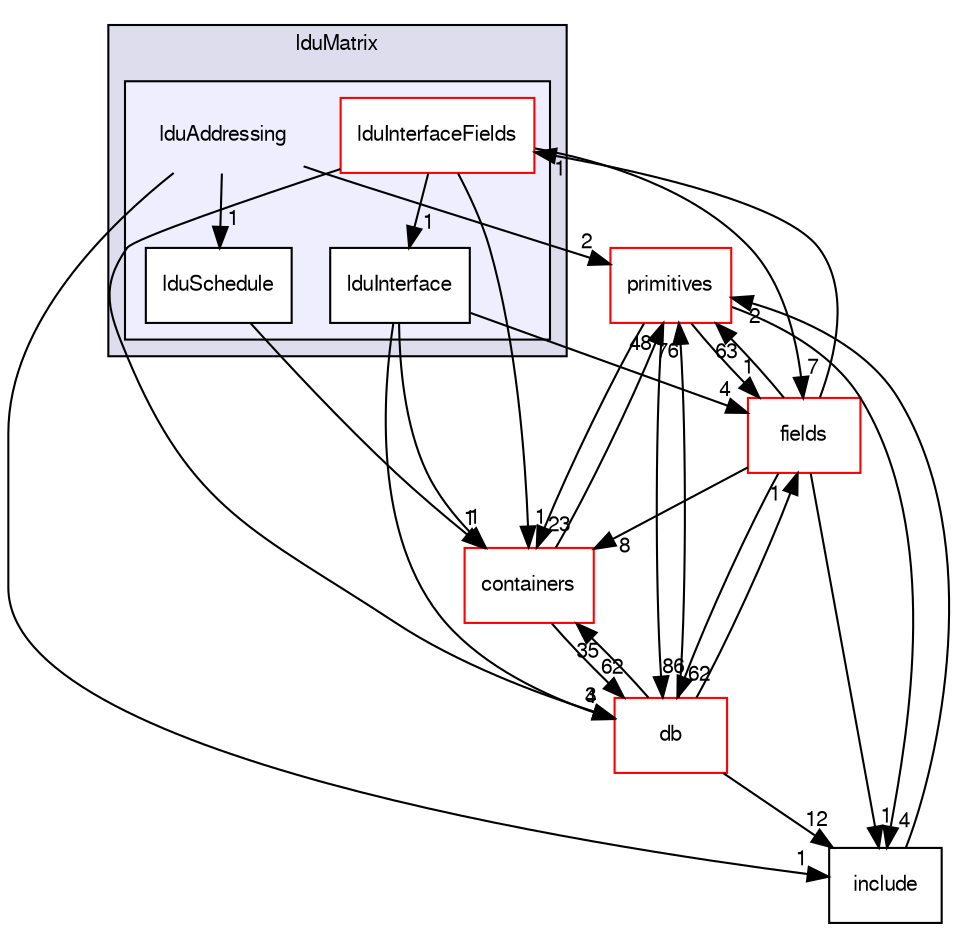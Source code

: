 digraph "src/OpenFOAM/matrices/lduMatrix/lduAddressing" {
  bgcolor=transparent;
  compound=true
  node [ fontsize="10", fontname="FreeSans"];
  edge [ labelfontsize="10", labelfontname="FreeSans"];
  subgraph clusterdir_bce8a1f1efa9a7681b85c119e7b79042 {
    graph [ bgcolor="#ddddee", pencolor="black", label="lduMatrix" fontname="FreeSans", fontsize="10", URL="dir_bce8a1f1efa9a7681b85c119e7b79042.html"]
  subgraph clusterdir_12547202c65033a69d4e18947f2fbe2a {
    graph [ bgcolor="#eeeeff", pencolor="black", label="" URL="dir_12547202c65033a69d4e18947f2fbe2a.html"];
    dir_12547202c65033a69d4e18947f2fbe2a [shape=plaintext label="lduAddressing"];
    dir_ac9806e1218e6f4577e01d62bb1655cd [shape=box label="lduInterface" color="black" fillcolor="white" style="filled" URL="dir_ac9806e1218e6f4577e01d62bb1655cd.html"];
    dir_dcd52ee40db40a986002fe7976fc48d2 [shape=box label="lduInterfaceFields" color="red" fillcolor="white" style="filled" URL="dir_dcd52ee40db40a986002fe7976fc48d2.html"];
    dir_72c95df18b7aec0176d73d302e28ac90 [shape=box label="lduSchedule" color="black" fillcolor="white" style="filled" URL="dir_72c95df18b7aec0176d73d302e28ac90.html"];
  }
  }
  dir_962442b8f989d5529fab5e0f0e4ffb74 [shape=box label="fields" color="red" URL="dir_962442b8f989d5529fab5e0f0e4ffb74.html"];
  dir_19d0872053bde092be81d7fe3f56cbf7 [shape=box label="containers" color="red" URL="dir_19d0872053bde092be81d7fe3f56cbf7.html"];
  dir_63c634f7a7cfd679ac26c67fb30fc32f [shape=box label="db" color="red" URL="dir_63c634f7a7cfd679ac26c67fb30fc32f.html"];
  dir_3e50f45338116b169052b428016851aa [shape=box label="primitives" color="red" URL="dir_3e50f45338116b169052b428016851aa.html"];
  dir_e954e9f5966bc1c681a414ec8bd0ee15 [shape=box label="include" URL="dir_e954e9f5966bc1c681a414ec8bd0ee15.html"];
  dir_72c95df18b7aec0176d73d302e28ac90->dir_19d0872053bde092be81d7fe3f56cbf7 [headlabel="1", labeldistance=1.5 headhref="dir_001981_001737.html"];
  dir_ac9806e1218e6f4577e01d62bb1655cd->dir_962442b8f989d5529fab5e0f0e4ffb74 [headlabel="4", labeldistance=1.5 headhref="dir_001976_001856.html"];
  dir_ac9806e1218e6f4577e01d62bb1655cd->dir_19d0872053bde092be81d7fe3f56cbf7 [headlabel="1", labeldistance=1.5 headhref="dir_001976_001737.html"];
  dir_ac9806e1218e6f4577e01d62bb1655cd->dir_63c634f7a7cfd679ac26c67fb30fc32f [headlabel="4", labeldistance=1.5 headhref="dir_001976_001787.html"];
  dir_962442b8f989d5529fab5e0f0e4ffb74->dir_19d0872053bde092be81d7fe3f56cbf7 [headlabel="8", labeldistance=1.5 headhref="dir_001856_001737.html"];
  dir_962442b8f989d5529fab5e0f0e4ffb74->dir_63c634f7a7cfd679ac26c67fb30fc32f [headlabel="62", labeldistance=1.5 headhref="dir_001856_001787.html"];
  dir_962442b8f989d5529fab5e0f0e4ffb74->dir_3e50f45338116b169052b428016851aa [headlabel="63", labeldistance=1.5 headhref="dir_001856_002157.html"];
  dir_962442b8f989d5529fab5e0f0e4ffb74->dir_e954e9f5966bc1c681a414ec8bd0ee15 [headlabel="1", labeldistance=1.5 headhref="dir_001856_001952.html"];
  dir_962442b8f989d5529fab5e0f0e4ffb74->dir_dcd52ee40db40a986002fe7976fc48d2 [headlabel="1", labeldistance=1.5 headhref="dir_001856_001977.html"];
  dir_19d0872053bde092be81d7fe3f56cbf7->dir_63c634f7a7cfd679ac26c67fb30fc32f [headlabel="62", labeldistance=1.5 headhref="dir_001737_001787.html"];
  dir_19d0872053bde092be81d7fe3f56cbf7->dir_3e50f45338116b169052b428016851aa [headlabel="48", labeldistance=1.5 headhref="dir_001737_002157.html"];
  dir_63c634f7a7cfd679ac26c67fb30fc32f->dir_962442b8f989d5529fab5e0f0e4ffb74 [headlabel="1", labeldistance=1.5 headhref="dir_001787_001856.html"];
  dir_63c634f7a7cfd679ac26c67fb30fc32f->dir_19d0872053bde092be81d7fe3f56cbf7 [headlabel="35", labeldistance=1.5 headhref="dir_001787_001737.html"];
  dir_63c634f7a7cfd679ac26c67fb30fc32f->dir_3e50f45338116b169052b428016851aa [headlabel="76", labeldistance=1.5 headhref="dir_001787_002157.html"];
  dir_63c634f7a7cfd679ac26c67fb30fc32f->dir_e954e9f5966bc1c681a414ec8bd0ee15 [headlabel="12", labeldistance=1.5 headhref="dir_001787_001952.html"];
  dir_12547202c65033a69d4e18947f2fbe2a->dir_72c95df18b7aec0176d73d302e28ac90 [headlabel="1", labeldistance=1.5 headhref="dir_001975_001981.html"];
  dir_12547202c65033a69d4e18947f2fbe2a->dir_3e50f45338116b169052b428016851aa [headlabel="2", labeldistance=1.5 headhref="dir_001975_002157.html"];
  dir_12547202c65033a69d4e18947f2fbe2a->dir_e954e9f5966bc1c681a414ec8bd0ee15 [headlabel="1", labeldistance=1.5 headhref="dir_001975_001952.html"];
  dir_3e50f45338116b169052b428016851aa->dir_962442b8f989d5529fab5e0f0e4ffb74 [headlabel="1", labeldistance=1.5 headhref="dir_002157_001856.html"];
  dir_3e50f45338116b169052b428016851aa->dir_19d0872053bde092be81d7fe3f56cbf7 [headlabel="23", labeldistance=1.5 headhref="dir_002157_001737.html"];
  dir_3e50f45338116b169052b428016851aa->dir_63c634f7a7cfd679ac26c67fb30fc32f [headlabel="86", labeldistance=1.5 headhref="dir_002157_001787.html"];
  dir_3e50f45338116b169052b428016851aa->dir_e954e9f5966bc1c681a414ec8bd0ee15 [headlabel="4", labeldistance=1.5 headhref="dir_002157_001952.html"];
  dir_e954e9f5966bc1c681a414ec8bd0ee15->dir_3e50f45338116b169052b428016851aa [headlabel="2", labeldistance=1.5 headhref="dir_001952_002157.html"];
  dir_dcd52ee40db40a986002fe7976fc48d2->dir_ac9806e1218e6f4577e01d62bb1655cd [headlabel="1", labeldistance=1.5 headhref="dir_001977_001976.html"];
  dir_dcd52ee40db40a986002fe7976fc48d2->dir_962442b8f989d5529fab5e0f0e4ffb74 [headlabel="7", labeldistance=1.5 headhref="dir_001977_001856.html"];
  dir_dcd52ee40db40a986002fe7976fc48d2->dir_19d0872053bde092be81d7fe3f56cbf7 [headlabel="1", labeldistance=1.5 headhref="dir_001977_001737.html"];
  dir_dcd52ee40db40a986002fe7976fc48d2->dir_63c634f7a7cfd679ac26c67fb30fc32f [headlabel="3", labeldistance=1.5 headhref="dir_001977_001787.html"];
}
